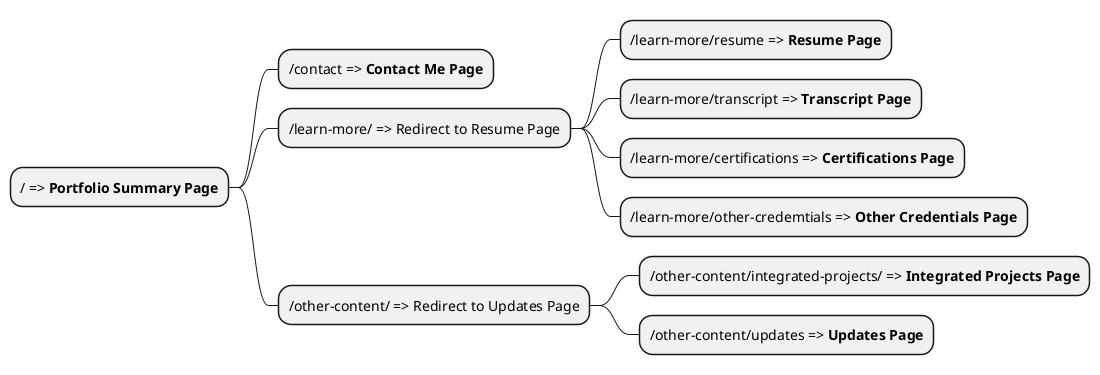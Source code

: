 @startmindmap Frontend__MindMap--UrlNavigation
* / => <b>Portfolio Summary Page</b>
** /contact => <b>Contact Me Page</b>
** /learn-more/ => Redirect to Resume Page
*** /learn-more/resume => <b>Resume Page</b>
*** /learn-more/transcript => <b>Transcript Page</b>
*** /learn-more/certifications => <b>Certifications Page</b>
*** /learn-more/other-credemtials => <b>Other Credentials Page</b>
** /other-content/ => Redirect to Updates Page
*** /other-content/integrated-projects/ => <b>Integrated Projects Page</b>
*** /other-content/updates => <b>Updates Page</b>
@endmindmap